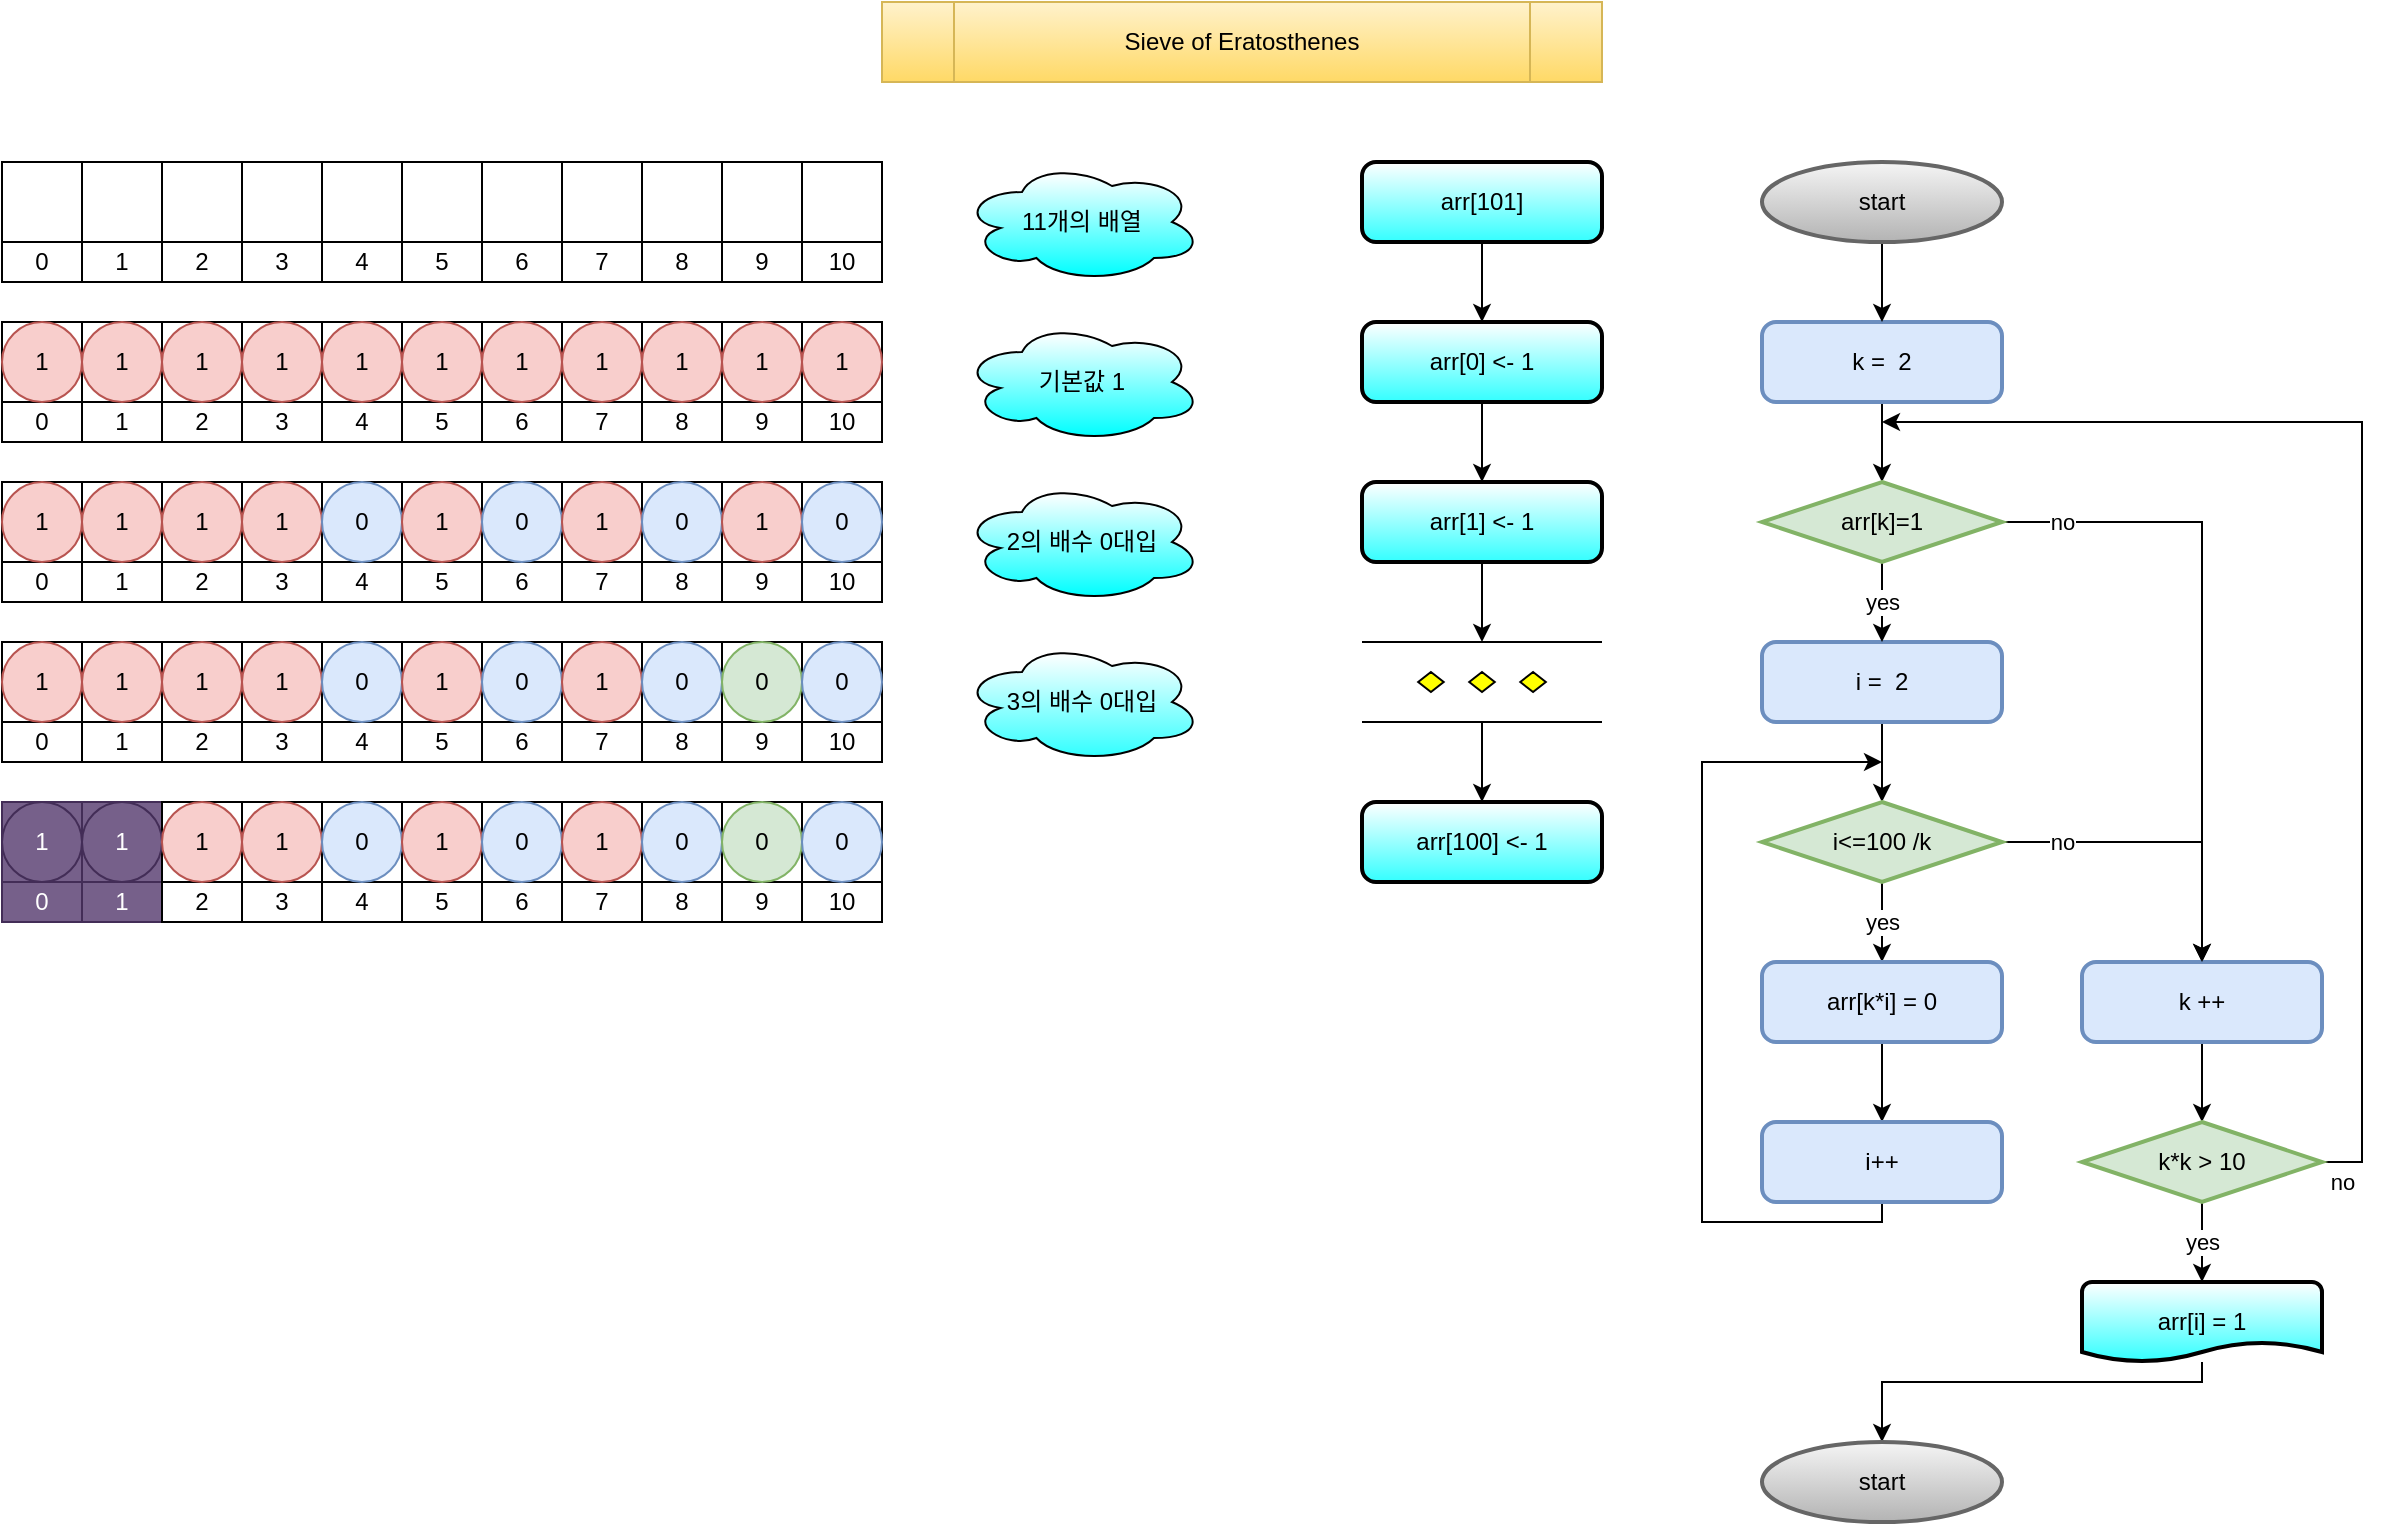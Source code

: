 <mxfile version="19.0.3" type="device"><diagram id="0vDme1-UQ3tUBtg4YNx9" name="Page-1"><mxGraphModel dx="1422" dy="857" grid="1" gridSize="10" guides="1" tooltips="1" connect="1" arrows="1" fold="1" page="1" pageScale="1" pageWidth="850" pageHeight="1100" math="0" shadow="0"><root><mxCell id="0"/><mxCell id="1" parent="0"/><mxCell id="r5uZusGSAlTbJNb6aIBq-6" value="" style="whiteSpace=wrap;html=1;aspect=fixed;" vertex="1" parent="1"><mxGeometry x="120" y="200" width="40" height="40" as="geometry"/></mxCell><mxCell id="r5uZusGSAlTbJNb6aIBq-8" value="" style="whiteSpace=wrap;html=1;aspect=fixed;" vertex="1" parent="1"><mxGeometry x="160" y="200" width="40" height="40" as="geometry"/></mxCell><mxCell id="r5uZusGSAlTbJNb6aIBq-9" value="" style="whiteSpace=wrap;html=1;aspect=fixed;" vertex="1" parent="1"><mxGeometry x="200" y="200" width="40" height="40" as="geometry"/></mxCell><mxCell id="r5uZusGSAlTbJNb6aIBq-10" value="" style="whiteSpace=wrap;html=1;aspect=fixed;" vertex="1" parent="1"><mxGeometry x="240" y="200" width="40" height="40" as="geometry"/></mxCell><mxCell id="r5uZusGSAlTbJNb6aIBq-11" value="" style="whiteSpace=wrap;html=1;aspect=fixed;" vertex="1" parent="1"><mxGeometry x="280" y="200" width="40" height="40" as="geometry"/></mxCell><mxCell id="r5uZusGSAlTbJNb6aIBq-12" value="" style="whiteSpace=wrap;html=1;aspect=fixed;" vertex="1" parent="1"><mxGeometry x="320" y="200" width="40" height="40" as="geometry"/></mxCell><mxCell id="r5uZusGSAlTbJNb6aIBq-13" value="" style="whiteSpace=wrap;html=1;aspect=fixed;" vertex="1" parent="1"><mxGeometry x="360" y="200" width="40" height="40" as="geometry"/></mxCell><mxCell id="r5uZusGSAlTbJNb6aIBq-14" value="" style="whiteSpace=wrap;html=1;aspect=fixed;" vertex="1" parent="1"><mxGeometry x="400" y="200" width="40" height="40" as="geometry"/></mxCell><mxCell id="r5uZusGSAlTbJNb6aIBq-15" value="" style="whiteSpace=wrap;html=1;aspect=fixed;" vertex="1" parent="1"><mxGeometry x="440" y="200" width="40" height="40" as="geometry"/></mxCell><mxCell id="r5uZusGSAlTbJNb6aIBq-16" value="" style="whiteSpace=wrap;html=1;aspect=fixed;" vertex="1" parent="1"><mxGeometry x="480" y="200" width="40" height="40" as="geometry"/></mxCell><mxCell id="r5uZusGSAlTbJNb6aIBq-17" value="" style="whiteSpace=wrap;html=1;aspect=fixed;" vertex="1" parent="1"><mxGeometry x="520" y="200" width="40" height="40" as="geometry"/></mxCell><mxCell id="r5uZusGSAlTbJNb6aIBq-29" value="0" style="rounded=0;whiteSpace=wrap;html=1;" vertex="1" parent="1"><mxGeometry x="120" y="240" width="40" height="20" as="geometry"/></mxCell><mxCell id="r5uZusGSAlTbJNb6aIBq-30" value="1" style="rounded=0;whiteSpace=wrap;html=1;" vertex="1" parent="1"><mxGeometry x="160" y="240" width="40" height="20" as="geometry"/></mxCell><mxCell id="r5uZusGSAlTbJNb6aIBq-31" value="2" style="rounded=0;whiteSpace=wrap;html=1;" vertex="1" parent="1"><mxGeometry x="200" y="240" width="40" height="20" as="geometry"/></mxCell><mxCell id="r5uZusGSAlTbJNb6aIBq-32" value="3" style="rounded=0;whiteSpace=wrap;html=1;" vertex="1" parent="1"><mxGeometry x="240" y="240" width="40" height="20" as="geometry"/></mxCell><mxCell id="r5uZusGSAlTbJNb6aIBq-33" value="4" style="rounded=0;whiteSpace=wrap;html=1;" vertex="1" parent="1"><mxGeometry x="280" y="240" width="40" height="20" as="geometry"/></mxCell><mxCell id="r5uZusGSAlTbJNb6aIBq-34" value="5" style="rounded=0;whiteSpace=wrap;html=1;" vertex="1" parent="1"><mxGeometry x="320" y="240" width="40" height="20" as="geometry"/></mxCell><mxCell id="r5uZusGSAlTbJNb6aIBq-35" value="6" style="rounded=0;whiteSpace=wrap;html=1;" vertex="1" parent="1"><mxGeometry x="360" y="240" width="40" height="20" as="geometry"/></mxCell><mxCell id="r5uZusGSAlTbJNb6aIBq-36" value="7" style="rounded=0;whiteSpace=wrap;html=1;" vertex="1" parent="1"><mxGeometry x="400" y="240" width="40" height="20" as="geometry"/></mxCell><mxCell id="r5uZusGSAlTbJNb6aIBq-37" value="8" style="rounded=0;whiteSpace=wrap;html=1;" vertex="1" parent="1"><mxGeometry x="440" y="240" width="40" height="20" as="geometry"/></mxCell><mxCell id="r5uZusGSAlTbJNb6aIBq-38" value="9" style="rounded=0;whiteSpace=wrap;html=1;" vertex="1" parent="1"><mxGeometry x="480" y="240" width="40" height="20" as="geometry"/></mxCell><mxCell id="r5uZusGSAlTbJNb6aIBq-39" value="10" style="rounded=0;whiteSpace=wrap;html=1;" vertex="1" parent="1"><mxGeometry x="520" y="240" width="40" height="20" as="geometry"/></mxCell><mxCell id="r5uZusGSAlTbJNb6aIBq-41" value="Sieve of Eratosthenes" style="shape=process;whiteSpace=wrap;html=1;backgroundOutline=1;fillColor=#fff2cc;gradientColor=#ffd966;strokeColor=#d6b656;" vertex="1" parent="1"><mxGeometry x="560" y="40" width="360" height="40" as="geometry"/></mxCell><mxCell id="r5uZusGSAlTbJNb6aIBq-42" value="1" style="ellipse;whiteSpace=wrap;html=1;aspect=fixed;fillColor=#f8cecc;strokeColor=#b85450;" vertex="1" parent="1"><mxGeometry x="120" y="200" width="40" height="40" as="geometry"/></mxCell><mxCell id="r5uZusGSAlTbJNb6aIBq-43" value="1" style="ellipse;whiteSpace=wrap;html=1;aspect=fixed;fillColor=#f8cecc;strokeColor=#b85450;" vertex="1" parent="1"><mxGeometry x="160" y="200" width="40" height="40" as="geometry"/></mxCell><mxCell id="r5uZusGSAlTbJNb6aIBq-44" value="1" style="ellipse;whiteSpace=wrap;html=1;aspect=fixed;fillColor=#f8cecc;strokeColor=#b85450;" vertex="1" parent="1"><mxGeometry x="200" y="200" width="40" height="40" as="geometry"/></mxCell><mxCell id="r5uZusGSAlTbJNb6aIBq-45" value="1" style="ellipse;whiteSpace=wrap;html=1;aspect=fixed;fillColor=#f8cecc;strokeColor=#b85450;" vertex="1" parent="1"><mxGeometry x="240" y="200" width="40" height="40" as="geometry"/></mxCell><mxCell id="r5uZusGSAlTbJNb6aIBq-46" value="1" style="ellipse;whiteSpace=wrap;html=1;aspect=fixed;fillColor=#f8cecc;strokeColor=#b85450;" vertex="1" parent="1"><mxGeometry x="280" y="200" width="40" height="40" as="geometry"/></mxCell><mxCell id="r5uZusGSAlTbJNb6aIBq-47" value="1" style="ellipse;whiteSpace=wrap;html=1;aspect=fixed;fillColor=#f8cecc;strokeColor=#b85450;" vertex="1" parent="1"><mxGeometry x="320" y="200" width="40" height="40" as="geometry"/></mxCell><mxCell id="r5uZusGSAlTbJNb6aIBq-48" value="1" style="ellipse;whiteSpace=wrap;html=1;aspect=fixed;fillColor=#f8cecc;strokeColor=#b85450;" vertex="1" parent="1"><mxGeometry x="360" y="200" width="40" height="40" as="geometry"/></mxCell><mxCell id="r5uZusGSAlTbJNb6aIBq-49" value="1" style="ellipse;whiteSpace=wrap;html=1;aspect=fixed;fillColor=#f8cecc;strokeColor=#b85450;" vertex="1" parent="1"><mxGeometry x="400" y="200" width="40" height="40" as="geometry"/></mxCell><mxCell id="r5uZusGSAlTbJNb6aIBq-50" value="1" style="ellipse;whiteSpace=wrap;html=1;aspect=fixed;fillColor=#f8cecc;strokeColor=#b85450;" vertex="1" parent="1"><mxGeometry x="440" y="200" width="40" height="40" as="geometry"/></mxCell><mxCell id="r5uZusGSAlTbJNb6aIBq-51" value="1" style="ellipse;whiteSpace=wrap;html=1;aspect=fixed;fillColor=#f8cecc;strokeColor=#b85450;" vertex="1" parent="1"><mxGeometry x="480" y="200" width="40" height="40" as="geometry"/></mxCell><mxCell id="r5uZusGSAlTbJNb6aIBq-52" value="1" style="ellipse;whiteSpace=wrap;html=1;aspect=fixed;fillColor=#f8cecc;strokeColor=#b85450;" vertex="1" parent="1"><mxGeometry x="520" y="200" width="40" height="40" as="geometry"/></mxCell><mxCell id="r5uZusGSAlTbJNb6aIBq-65" value="" style="whiteSpace=wrap;html=1;aspect=fixed;" vertex="1" parent="1"><mxGeometry x="120" y="120" width="40" height="40" as="geometry"/></mxCell><mxCell id="r5uZusGSAlTbJNb6aIBq-66" value="" style="whiteSpace=wrap;html=1;aspect=fixed;" vertex="1" parent="1"><mxGeometry x="160" y="120" width="40" height="40" as="geometry"/></mxCell><mxCell id="r5uZusGSAlTbJNb6aIBq-67" value="" style="whiteSpace=wrap;html=1;aspect=fixed;" vertex="1" parent="1"><mxGeometry x="200" y="120" width="40" height="40" as="geometry"/></mxCell><mxCell id="r5uZusGSAlTbJNb6aIBq-68" value="" style="whiteSpace=wrap;html=1;aspect=fixed;" vertex="1" parent="1"><mxGeometry x="240" y="120" width="40" height="40" as="geometry"/></mxCell><mxCell id="r5uZusGSAlTbJNb6aIBq-69" value="" style="whiteSpace=wrap;html=1;aspect=fixed;" vertex="1" parent="1"><mxGeometry x="280" y="120" width="40" height="40" as="geometry"/></mxCell><mxCell id="r5uZusGSAlTbJNb6aIBq-70" value="" style="whiteSpace=wrap;html=1;aspect=fixed;" vertex="1" parent="1"><mxGeometry x="320" y="120" width="40" height="40" as="geometry"/></mxCell><mxCell id="r5uZusGSAlTbJNb6aIBq-71" value="" style="whiteSpace=wrap;html=1;aspect=fixed;" vertex="1" parent="1"><mxGeometry x="360" y="120" width="40" height="40" as="geometry"/></mxCell><mxCell id="r5uZusGSAlTbJNb6aIBq-72" value="" style="whiteSpace=wrap;html=1;aspect=fixed;" vertex="1" parent="1"><mxGeometry x="400" y="120" width="40" height="40" as="geometry"/></mxCell><mxCell id="r5uZusGSAlTbJNb6aIBq-73" value="" style="whiteSpace=wrap;html=1;aspect=fixed;" vertex="1" parent="1"><mxGeometry x="440" y="120" width="40" height="40" as="geometry"/></mxCell><mxCell id="r5uZusGSAlTbJNb6aIBq-74" value="" style="whiteSpace=wrap;html=1;aspect=fixed;" vertex="1" parent="1"><mxGeometry x="480" y="120" width="40" height="40" as="geometry"/></mxCell><mxCell id="r5uZusGSAlTbJNb6aIBq-75" value="" style="whiteSpace=wrap;html=1;aspect=fixed;" vertex="1" parent="1"><mxGeometry x="520" y="120" width="40" height="40" as="geometry"/></mxCell><mxCell id="r5uZusGSAlTbJNb6aIBq-76" value="0" style="rounded=0;whiteSpace=wrap;html=1;" vertex="1" parent="1"><mxGeometry x="120" y="160" width="40" height="20" as="geometry"/></mxCell><mxCell id="r5uZusGSAlTbJNb6aIBq-77" value="1" style="rounded=0;whiteSpace=wrap;html=1;" vertex="1" parent="1"><mxGeometry x="160" y="160" width="40" height="20" as="geometry"/></mxCell><mxCell id="r5uZusGSAlTbJNb6aIBq-78" value="2" style="rounded=0;whiteSpace=wrap;html=1;" vertex="1" parent="1"><mxGeometry x="200" y="160" width="40" height="20" as="geometry"/></mxCell><mxCell id="r5uZusGSAlTbJNb6aIBq-79" value="3" style="rounded=0;whiteSpace=wrap;html=1;" vertex="1" parent="1"><mxGeometry x="240" y="160" width="40" height="20" as="geometry"/></mxCell><mxCell id="r5uZusGSAlTbJNb6aIBq-80" value="4" style="rounded=0;whiteSpace=wrap;html=1;" vertex="1" parent="1"><mxGeometry x="280" y="160" width="40" height="20" as="geometry"/></mxCell><mxCell id="r5uZusGSAlTbJNb6aIBq-81" value="5" style="rounded=0;whiteSpace=wrap;html=1;" vertex="1" parent="1"><mxGeometry x="320" y="160" width="40" height="20" as="geometry"/></mxCell><mxCell id="r5uZusGSAlTbJNb6aIBq-82" value="6" style="rounded=0;whiteSpace=wrap;html=1;" vertex="1" parent="1"><mxGeometry x="360" y="160" width="40" height="20" as="geometry"/></mxCell><mxCell id="r5uZusGSAlTbJNb6aIBq-83" value="7" style="rounded=0;whiteSpace=wrap;html=1;" vertex="1" parent="1"><mxGeometry x="400" y="160" width="40" height="20" as="geometry"/></mxCell><mxCell id="r5uZusGSAlTbJNb6aIBq-84" value="8" style="rounded=0;whiteSpace=wrap;html=1;" vertex="1" parent="1"><mxGeometry x="440" y="160" width="40" height="20" as="geometry"/></mxCell><mxCell id="r5uZusGSAlTbJNb6aIBq-85" value="9" style="rounded=0;whiteSpace=wrap;html=1;" vertex="1" parent="1"><mxGeometry x="480" y="160" width="40" height="20" as="geometry"/></mxCell><mxCell id="r5uZusGSAlTbJNb6aIBq-86" value="10" style="rounded=0;whiteSpace=wrap;html=1;" vertex="1" parent="1"><mxGeometry x="520" y="160" width="40" height="20" as="geometry"/></mxCell><mxCell id="r5uZusGSAlTbJNb6aIBq-87" value="" style="whiteSpace=wrap;html=1;aspect=fixed;" vertex="1" parent="1"><mxGeometry x="120" y="280" width="40" height="40" as="geometry"/></mxCell><mxCell id="r5uZusGSAlTbJNb6aIBq-88" value="" style="whiteSpace=wrap;html=1;aspect=fixed;" vertex="1" parent="1"><mxGeometry x="160" y="280" width="40" height="40" as="geometry"/></mxCell><mxCell id="r5uZusGSAlTbJNb6aIBq-89" value="" style="whiteSpace=wrap;html=1;aspect=fixed;" vertex="1" parent="1"><mxGeometry x="200" y="280" width="40" height="40" as="geometry"/></mxCell><mxCell id="r5uZusGSAlTbJNb6aIBq-90" value="" style="whiteSpace=wrap;html=1;aspect=fixed;" vertex="1" parent="1"><mxGeometry x="240" y="280" width="40" height="40" as="geometry"/></mxCell><mxCell id="r5uZusGSAlTbJNb6aIBq-91" value="" style="whiteSpace=wrap;html=1;aspect=fixed;" vertex="1" parent="1"><mxGeometry x="280" y="280" width="40" height="40" as="geometry"/></mxCell><mxCell id="r5uZusGSAlTbJNb6aIBq-92" value="" style="whiteSpace=wrap;html=1;aspect=fixed;" vertex="1" parent="1"><mxGeometry x="320" y="280" width="40" height="40" as="geometry"/></mxCell><mxCell id="r5uZusGSAlTbJNb6aIBq-93" value="" style="whiteSpace=wrap;html=1;aspect=fixed;" vertex="1" parent="1"><mxGeometry x="360" y="280" width="40" height="40" as="geometry"/></mxCell><mxCell id="r5uZusGSAlTbJNb6aIBq-94" value="" style="whiteSpace=wrap;html=1;aspect=fixed;" vertex="1" parent="1"><mxGeometry x="400" y="280" width="40" height="40" as="geometry"/></mxCell><mxCell id="r5uZusGSAlTbJNb6aIBq-95" value="" style="whiteSpace=wrap;html=1;aspect=fixed;" vertex="1" parent="1"><mxGeometry x="440" y="280" width="40" height="40" as="geometry"/></mxCell><mxCell id="r5uZusGSAlTbJNb6aIBq-96" value="" style="whiteSpace=wrap;html=1;aspect=fixed;" vertex="1" parent="1"><mxGeometry x="480" y="280" width="40" height="40" as="geometry"/></mxCell><mxCell id="r5uZusGSAlTbJNb6aIBq-97" value="" style="whiteSpace=wrap;html=1;aspect=fixed;" vertex="1" parent="1"><mxGeometry x="520" y="280" width="40" height="40" as="geometry"/></mxCell><mxCell id="r5uZusGSAlTbJNb6aIBq-98" value="0" style="rounded=0;whiteSpace=wrap;html=1;" vertex="1" parent="1"><mxGeometry x="120" y="320" width="40" height="20" as="geometry"/></mxCell><mxCell id="r5uZusGSAlTbJNb6aIBq-99" value="1" style="rounded=0;whiteSpace=wrap;html=1;" vertex="1" parent="1"><mxGeometry x="160" y="320" width="40" height="20" as="geometry"/></mxCell><mxCell id="r5uZusGSAlTbJNb6aIBq-100" value="2" style="rounded=0;whiteSpace=wrap;html=1;" vertex="1" parent="1"><mxGeometry x="200" y="320" width="40" height="20" as="geometry"/></mxCell><mxCell id="r5uZusGSAlTbJNb6aIBq-101" value="3" style="rounded=0;whiteSpace=wrap;html=1;" vertex="1" parent="1"><mxGeometry x="240" y="320" width="40" height="20" as="geometry"/></mxCell><mxCell id="r5uZusGSAlTbJNb6aIBq-102" value="4" style="rounded=0;whiteSpace=wrap;html=1;" vertex="1" parent="1"><mxGeometry x="280" y="320" width="40" height="20" as="geometry"/></mxCell><mxCell id="r5uZusGSAlTbJNb6aIBq-103" value="5" style="rounded=0;whiteSpace=wrap;html=1;" vertex="1" parent="1"><mxGeometry x="320" y="320" width="40" height="20" as="geometry"/></mxCell><mxCell id="r5uZusGSAlTbJNb6aIBq-104" value="6" style="rounded=0;whiteSpace=wrap;html=1;" vertex="1" parent="1"><mxGeometry x="360" y="320" width="40" height="20" as="geometry"/></mxCell><mxCell id="r5uZusGSAlTbJNb6aIBq-105" value="7" style="rounded=0;whiteSpace=wrap;html=1;" vertex="1" parent="1"><mxGeometry x="400" y="320" width="40" height="20" as="geometry"/></mxCell><mxCell id="r5uZusGSAlTbJNb6aIBq-106" value="8" style="rounded=0;whiteSpace=wrap;html=1;" vertex="1" parent="1"><mxGeometry x="440" y="320" width="40" height="20" as="geometry"/></mxCell><mxCell id="r5uZusGSAlTbJNb6aIBq-107" value="9" style="rounded=0;whiteSpace=wrap;html=1;" vertex="1" parent="1"><mxGeometry x="480" y="320" width="40" height="20" as="geometry"/></mxCell><mxCell id="r5uZusGSAlTbJNb6aIBq-108" value="10" style="rounded=0;whiteSpace=wrap;html=1;" vertex="1" parent="1"><mxGeometry x="520" y="320" width="40" height="20" as="geometry"/></mxCell><mxCell id="r5uZusGSAlTbJNb6aIBq-109" value="1" style="ellipse;whiteSpace=wrap;html=1;aspect=fixed;fillColor=#f8cecc;strokeColor=#b85450;" vertex="1" parent="1"><mxGeometry x="120" y="280" width="40" height="40" as="geometry"/></mxCell><mxCell id="r5uZusGSAlTbJNb6aIBq-110" value="1" style="ellipse;whiteSpace=wrap;html=1;aspect=fixed;fillColor=#f8cecc;strokeColor=#b85450;" vertex="1" parent="1"><mxGeometry x="160" y="280" width="40" height="40" as="geometry"/></mxCell><mxCell id="r5uZusGSAlTbJNb6aIBq-111" value="1" style="ellipse;whiteSpace=wrap;html=1;aspect=fixed;fillColor=#f8cecc;strokeColor=#b85450;" vertex="1" parent="1"><mxGeometry x="200" y="280" width="40" height="40" as="geometry"/></mxCell><mxCell id="r5uZusGSAlTbJNb6aIBq-112" value="1" style="ellipse;whiteSpace=wrap;html=1;aspect=fixed;fillColor=#f8cecc;strokeColor=#b85450;" vertex="1" parent="1"><mxGeometry x="240" y="280" width="40" height="40" as="geometry"/></mxCell><mxCell id="r5uZusGSAlTbJNb6aIBq-113" value="0" style="ellipse;whiteSpace=wrap;html=1;aspect=fixed;fillColor=#dae8fc;strokeColor=#6c8ebf;" vertex="1" parent="1"><mxGeometry x="280" y="280" width="40" height="40" as="geometry"/></mxCell><mxCell id="r5uZusGSAlTbJNb6aIBq-114" value="1" style="ellipse;whiteSpace=wrap;html=1;aspect=fixed;fillColor=#f8cecc;strokeColor=#b85450;" vertex="1" parent="1"><mxGeometry x="320" y="280" width="40" height="40" as="geometry"/></mxCell><mxCell id="r5uZusGSAlTbJNb6aIBq-115" value="0" style="ellipse;whiteSpace=wrap;html=1;aspect=fixed;fillColor=#dae8fc;strokeColor=#6c8ebf;" vertex="1" parent="1"><mxGeometry x="360" y="280" width="40" height="40" as="geometry"/></mxCell><mxCell id="r5uZusGSAlTbJNb6aIBq-116" value="1" style="ellipse;whiteSpace=wrap;html=1;aspect=fixed;fillColor=#f8cecc;strokeColor=#b85450;" vertex="1" parent="1"><mxGeometry x="400" y="280" width="40" height="40" as="geometry"/></mxCell><mxCell id="r5uZusGSAlTbJNb6aIBq-117" value="0" style="ellipse;whiteSpace=wrap;html=1;aspect=fixed;fillColor=#dae8fc;strokeColor=#6c8ebf;" vertex="1" parent="1"><mxGeometry x="440" y="280" width="40" height="40" as="geometry"/></mxCell><mxCell id="r5uZusGSAlTbJNb6aIBq-118" value="1" style="ellipse;whiteSpace=wrap;html=1;aspect=fixed;fillColor=#f8cecc;strokeColor=#b85450;" vertex="1" parent="1"><mxGeometry x="480" y="280" width="40" height="40" as="geometry"/></mxCell><mxCell id="r5uZusGSAlTbJNb6aIBq-119" value="0" style="ellipse;whiteSpace=wrap;html=1;aspect=fixed;fillColor=#dae8fc;strokeColor=#6c8ebf;" vertex="1" parent="1"><mxGeometry x="520" y="280" width="40" height="40" as="geometry"/></mxCell><mxCell id="r5uZusGSAlTbJNb6aIBq-120" value="" style="whiteSpace=wrap;html=1;aspect=fixed;" vertex="1" parent="1"><mxGeometry x="120" y="360" width="40" height="40" as="geometry"/></mxCell><mxCell id="r5uZusGSAlTbJNb6aIBq-121" value="" style="whiteSpace=wrap;html=1;aspect=fixed;" vertex="1" parent="1"><mxGeometry x="160" y="360" width="40" height="40" as="geometry"/></mxCell><mxCell id="r5uZusGSAlTbJNb6aIBq-122" value="" style="whiteSpace=wrap;html=1;aspect=fixed;" vertex="1" parent="1"><mxGeometry x="200" y="360" width="40" height="40" as="geometry"/></mxCell><mxCell id="r5uZusGSAlTbJNb6aIBq-123" value="" style="whiteSpace=wrap;html=1;aspect=fixed;" vertex="1" parent="1"><mxGeometry x="240" y="360" width="40" height="40" as="geometry"/></mxCell><mxCell id="r5uZusGSAlTbJNb6aIBq-124" value="" style="whiteSpace=wrap;html=1;aspect=fixed;" vertex="1" parent="1"><mxGeometry x="280" y="360" width="40" height="40" as="geometry"/></mxCell><mxCell id="r5uZusGSAlTbJNb6aIBq-125" value="" style="whiteSpace=wrap;html=1;aspect=fixed;" vertex="1" parent="1"><mxGeometry x="320" y="360" width="40" height="40" as="geometry"/></mxCell><mxCell id="r5uZusGSAlTbJNb6aIBq-126" value="" style="whiteSpace=wrap;html=1;aspect=fixed;" vertex="1" parent="1"><mxGeometry x="360" y="360" width="40" height="40" as="geometry"/></mxCell><mxCell id="r5uZusGSAlTbJNb6aIBq-127" value="" style="whiteSpace=wrap;html=1;aspect=fixed;" vertex="1" parent="1"><mxGeometry x="400" y="360" width="40" height="40" as="geometry"/></mxCell><mxCell id="r5uZusGSAlTbJNb6aIBq-128" value="" style="whiteSpace=wrap;html=1;aspect=fixed;" vertex="1" parent="1"><mxGeometry x="440" y="360" width="40" height="40" as="geometry"/></mxCell><mxCell id="r5uZusGSAlTbJNb6aIBq-129" value="" style="whiteSpace=wrap;html=1;aspect=fixed;" vertex="1" parent="1"><mxGeometry x="480" y="360" width="40" height="40" as="geometry"/></mxCell><mxCell id="r5uZusGSAlTbJNb6aIBq-130" value="" style="whiteSpace=wrap;html=1;aspect=fixed;" vertex="1" parent="1"><mxGeometry x="520" y="360" width="40" height="40" as="geometry"/></mxCell><mxCell id="r5uZusGSAlTbJNb6aIBq-131" value="0" style="rounded=0;whiteSpace=wrap;html=1;" vertex="1" parent="1"><mxGeometry x="120" y="400" width="40" height="20" as="geometry"/></mxCell><mxCell id="r5uZusGSAlTbJNb6aIBq-132" value="1" style="rounded=0;whiteSpace=wrap;html=1;" vertex="1" parent="1"><mxGeometry x="160" y="400" width="40" height="20" as="geometry"/></mxCell><mxCell id="r5uZusGSAlTbJNb6aIBq-133" value="2" style="rounded=0;whiteSpace=wrap;html=1;" vertex="1" parent="1"><mxGeometry x="200" y="400" width="40" height="20" as="geometry"/></mxCell><mxCell id="r5uZusGSAlTbJNb6aIBq-134" value="3" style="rounded=0;whiteSpace=wrap;html=1;" vertex="1" parent="1"><mxGeometry x="240" y="400" width="40" height="20" as="geometry"/></mxCell><mxCell id="r5uZusGSAlTbJNb6aIBq-135" value="4" style="rounded=0;whiteSpace=wrap;html=1;" vertex="1" parent="1"><mxGeometry x="280" y="400" width="40" height="20" as="geometry"/></mxCell><mxCell id="r5uZusGSAlTbJNb6aIBq-136" value="5" style="rounded=0;whiteSpace=wrap;html=1;" vertex="1" parent="1"><mxGeometry x="320" y="400" width="40" height="20" as="geometry"/></mxCell><mxCell id="r5uZusGSAlTbJNb6aIBq-137" value="6" style="rounded=0;whiteSpace=wrap;html=1;" vertex="1" parent="1"><mxGeometry x="360" y="400" width="40" height="20" as="geometry"/></mxCell><mxCell id="r5uZusGSAlTbJNb6aIBq-138" value="7" style="rounded=0;whiteSpace=wrap;html=1;" vertex="1" parent="1"><mxGeometry x="400" y="400" width="40" height="20" as="geometry"/></mxCell><mxCell id="r5uZusGSAlTbJNb6aIBq-139" value="8" style="rounded=0;whiteSpace=wrap;html=1;" vertex="1" parent="1"><mxGeometry x="440" y="400" width="40" height="20" as="geometry"/></mxCell><mxCell id="r5uZusGSAlTbJNb6aIBq-140" value="9" style="rounded=0;whiteSpace=wrap;html=1;" vertex="1" parent="1"><mxGeometry x="480" y="400" width="40" height="20" as="geometry"/></mxCell><mxCell id="r5uZusGSAlTbJNb6aIBq-141" value="10" style="rounded=0;whiteSpace=wrap;html=1;" vertex="1" parent="1"><mxGeometry x="520" y="400" width="40" height="20" as="geometry"/></mxCell><mxCell id="r5uZusGSAlTbJNb6aIBq-142" value="1" style="ellipse;whiteSpace=wrap;html=1;aspect=fixed;fillColor=#f8cecc;strokeColor=#b85450;" vertex="1" parent="1"><mxGeometry x="120" y="360" width="40" height="40" as="geometry"/></mxCell><mxCell id="r5uZusGSAlTbJNb6aIBq-143" value="1" style="ellipse;whiteSpace=wrap;html=1;aspect=fixed;fillColor=#f8cecc;strokeColor=#b85450;" vertex="1" parent="1"><mxGeometry x="160" y="360" width="40" height="40" as="geometry"/></mxCell><mxCell id="r5uZusGSAlTbJNb6aIBq-144" value="1" style="ellipse;whiteSpace=wrap;html=1;aspect=fixed;fillColor=#f8cecc;strokeColor=#b85450;" vertex="1" parent="1"><mxGeometry x="200" y="360" width="40" height="40" as="geometry"/></mxCell><mxCell id="r5uZusGSAlTbJNb6aIBq-145" value="1" style="ellipse;whiteSpace=wrap;html=1;aspect=fixed;fillColor=#f8cecc;strokeColor=#b85450;" vertex="1" parent="1"><mxGeometry x="240" y="360" width="40" height="40" as="geometry"/></mxCell><mxCell id="r5uZusGSAlTbJNb6aIBq-146" value="0" style="ellipse;whiteSpace=wrap;html=1;aspect=fixed;fillColor=#dae8fc;strokeColor=#6c8ebf;" vertex="1" parent="1"><mxGeometry x="280" y="360" width="40" height="40" as="geometry"/></mxCell><mxCell id="r5uZusGSAlTbJNb6aIBq-147" value="1" style="ellipse;whiteSpace=wrap;html=1;aspect=fixed;fillColor=#f8cecc;strokeColor=#b85450;" vertex="1" parent="1"><mxGeometry x="320" y="360" width="40" height="40" as="geometry"/></mxCell><mxCell id="r5uZusGSAlTbJNb6aIBq-148" value="0" style="ellipse;whiteSpace=wrap;html=1;aspect=fixed;fillColor=#dae8fc;strokeColor=#6c8ebf;" vertex="1" parent="1"><mxGeometry x="360" y="360" width="40" height="40" as="geometry"/></mxCell><mxCell id="r5uZusGSAlTbJNb6aIBq-149" value="1" style="ellipse;whiteSpace=wrap;html=1;aspect=fixed;fillColor=#f8cecc;strokeColor=#b85450;" vertex="1" parent="1"><mxGeometry x="400" y="360" width="40" height="40" as="geometry"/></mxCell><mxCell id="r5uZusGSAlTbJNb6aIBq-150" value="0" style="ellipse;whiteSpace=wrap;html=1;aspect=fixed;fillColor=#dae8fc;strokeColor=#6c8ebf;" vertex="1" parent="1"><mxGeometry x="440" y="360" width="40" height="40" as="geometry"/></mxCell><mxCell id="r5uZusGSAlTbJNb6aIBq-151" value="0" style="ellipse;whiteSpace=wrap;html=1;aspect=fixed;fillColor=#d5e8d4;strokeColor=#82b366;" vertex="1" parent="1"><mxGeometry x="480" y="360" width="40" height="40" as="geometry"/></mxCell><mxCell id="r5uZusGSAlTbJNb6aIBq-152" value="0" style="ellipse;whiteSpace=wrap;html=1;aspect=fixed;fillColor=#dae8fc;strokeColor=#6c8ebf;" vertex="1" parent="1"><mxGeometry x="520" y="360" width="40" height="40" as="geometry"/></mxCell><mxCell id="r5uZusGSAlTbJNb6aIBq-153" value="3의 배수 0대입" style="ellipse;shape=cloud;whiteSpace=wrap;html=1;gradientColor=#33FFFF;" vertex="1" parent="1"><mxGeometry x="600" y="360" width="120" height="60" as="geometry"/></mxCell><mxCell id="r5uZusGSAlTbJNb6aIBq-154" value="2의 배수 0대입" style="ellipse;shape=cloud;whiteSpace=wrap;html=1;gradientColor=#00FFFF;" vertex="1" parent="1"><mxGeometry x="600" y="280" width="120" height="60" as="geometry"/></mxCell><mxCell id="r5uZusGSAlTbJNb6aIBq-155" value="기본값 1" style="ellipse;shape=cloud;whiteSpace=wrap;html=1;gradientColor=#00FFFF;" vertex="1" parent="1"><mxGeometry x="600" y="200" width="120" height="60" as="geometry"/></mxCell><mxCell id="r5uZusGSAlTbJNb6aIBq-156" value="11개의 배열" style="ellipse;shape=cloud;whiteSpace=wrap;html=1;gradientColor=#00FFFF;" vertex="1" parent="1"><mxGeometry x="600" y="120" width="120" height="60" as="geometry"/></mxCell><mxCell id="r5uZusGSAlTbJNb6aIBq-157" value="" style="whiteSpace=wrap;html=1;aspect=fixed;fillColor=#76608a;fontColor=#ffffff;strokeColor=#432D57;" vertex="1" parent="1"><mxGeometry x="120" y="440" width="40" height="40" as="geometry"/></mxCell><mxCell id="r5uZusGSAlTbJNb6aIBq-158" value="" style="whiteSpace=wrap;html=1;aspect=fixed;fillColor=#76608a;fontColor=#ffffff;strokeColor=#432D57;" vertex="1" parent="1"><mxGeometry x="160" y="440" width="40" height="40" as="geometry"/></mxCell><mxCell id="r5uZusGSAlTbJNb6aIBq-159" value="" style="whiteSpace=wrap;html=1;aspect=fixed;" vertex="1" parent="1"><mxGeometry x="200" y="440" width="40" height="40" as="geometry"/></mxCell><mxCell id="r5uZusGSAlTbJNb6aIBq-160" value="" style="whiteSpace=wrap;html=1;aspect=fixed;" vertex="1" parent="1"><mxGeometry x="240" y="440" width="40" height="40" as="geometry"/></mxCell><mxCell id="r5uZusGSAlTbJNb6aIBq-161" value="" style="whiteSpace=wrap;html=1;aspect=fixed;" vertex="1" parent="1"><mxGeometry x="280" y="440" width="40" height="40" as="geometry"/></mxCell><mxCell id="r5uZusGSAlTbJNb6aIBq-162" value="" style="whiteSpace=wrap;html=1;aspect=fixed;" vertex="1" parent="1"><mxGeometry x="320" y="440" width="40" height="40" as="geometry"/></mxCell><mxCell id="r5uZusGSAlTbJNb6aIBq-163" value="" style="whiteSpace=wrap;html=1;aspect=fixed;" vertex="1" parent="1"><mxGeometry x="360" y="440" width="40" height="40" as="geometry"/></mxCell><mxCell id="r5uZusGSAlTbJNb6aIBq-164" value="" style="whiteSpace=wrap;html=1;aspect=fixed;" vertex="1" parent="1"><mxGeometry x="400" y="440" width="40" height="40" as="geometry"/></mxCell><mxCell id="r5uZusGSAlTbJNb6aIBq-165" value="" style="whiteSpace=wrap;html=1;aspect=fixed;" vertex="1" parent="1"><mxGeometry x="440" y="440" width="40" height="40" as="geometry"/></mxCell><mxCell id="r5uZusGSAlTbJNb6aIBq-166" value="" style="whiteSpace=wrap;html=1;aspect=fixed;" vertex="1" parent="1"><mxGeometry x="480" y="440" width="40" height="40" as="geometry"/></mxCell><mxCell id="r5uZusGSAlTbJNb6aIBq-167" value="" style="whiteSpace=wrap;html=1;aspect=fixed;" vertex="1" parent="1"><mxGeometry x="520" y="440" width="40" height="40" as="geometry"/></mxCell><mxCell id="r5uZusGSAlTbJNb6aIBq-168" value="0" style="rounded=0;whiteSpace=wrap;html=1;fillColor=#76608a;fontColor=#ffffff;strokeColor=#432D57;" vertex="1" parent="1"><mxGeometry x="120" y="480" width="40" height="20" as="geometry"/></mxCell><mxCell id="r5uZusGSAlTbJNb6aIBq-169" value="1" style="rounded=0;whiteSpace=wrap;html=1;fillColor=#76608a;fontColor=#ffffff;strokeColor=#432D57;" vertex="1" parent="1"><mxGeometry x="160" y="480" width="40" height="20" as="geometry"/></mxCell><mxCell id="r5uZusGSAlTbJNb6aIBq-170" value="2" style="rounded=0;whiteSpace=wrap;html=1;" vertex="1" parent="1"><mxGeometry x="200" y="480" width="40" height="20" as="geometry"/></mxCell><mxCell id="r5uZusGSAlTbJNb6aIBq-171" value="3" style="rounded=0;whiteSpace=wrap;html=1;" vertex="1" parent="1"><mxGeometry x="240" y="480" width="40" height="20" as="geometry"/></mxCell><mxCell id="r5uZusGSAlTbJNb6aIBq-172" value="4" style="rounded=0;whiteSpace=wrap;html=1;" vertex="1" parent="1"><mxGeometry x="280" y="480" width="40" height="20" as="geometry"/></mxCell><mxCell id="r5uZusGSAlTbJNb6aIBq-173" value="5" style="rounded=0;whiteSpace=wrap;html=1;" vertex="1" parent="1"><mxGeometry x="320" y="480" width="40" height="20" as="geometry"/></mxCell><mxCell id="r5uZusGSAlTbJNb6aIBq-174" value="6" style="rounded=0;whiteSpace=wrap;html=1;" vertex="1" parent="1"><mxGeometry x="360" y="480" width="40" height="20" as="geometry"/></mxCell><mxCell id="r5uZusGSAlTbJNb6aIBq-175" value="7" style="rounded=0;whiteSpace=wrap;html=1;" vertex="1" parent="1"><mxGeometry x="400" y="480" width="40" height="20" as="geometry"/></mxCell><mxCell id="r5uZusGSAlTbJNb6aIBq-176" value="8" style="rounded=0;whiteSpace=wrap;html=1;" vertex="1" parent="1"><mxGeometry x="440" y="480" width="40" height="20" as="geometry"/></mxCell><mxCell id="r5uZusGSAlTbJNb6aIBq-177" value="9" style="rounded=0;whiteSpace=wrap;html=1;" vertex="1" parent="1"><mxGeometry x="480" y="480" width="40" height="20" as="geometry"/></mxCell><mxCell id="r5uZusGSAlTbJNb6aIBq-178" value="10" style="rounded=0;whiteSpace=wrap;html=1;" vertex="1" parent="1"><mxGeometry x="520" y="480" width="40" height="20" as="geometry"/></mxCell><mxCell id="r5uZusGSAlTbJNb6aIBq-179" value="1" style="ellipse;whiteSpace=wrap;html=1;aspect=fixed;fillColor=#76608a;strokeColor=#432D57;fontColor=#ffffff;" vertex="1" parent="1"><mxGeometry x="120" y="440" width="40" height="40" as="geometry"/></mxCell><mxCell id="r5uZusGSAlTbJNb6aIBq-180" value="1" style="ellipse;whiteSpace=wrap;html=1;aspect=fixed;fillColor=#76608a;strokeColor=#432D57;fontColor=#ffffff;" vertex="1" parent="1"><mxGeometry x="160" y="440" width="40" height="40" as="geometry"/></mxCell><mxCell id="r5uZusGSAlTbJNb6aIBq-181" value="1" style="ellipse;whiteSpace=wrap;html=1;aspect=fixed;fillColor=#f8cecc;strokeColor=#b85450;" vertex="1" parent="1"><mxGeometry x="200" y="440" width="40" height="40" as="geometry"/></mxCell><mxCell id="r5uZusGSAlTbJNb6aIBq-182" value="1" style="ellipse;whiteSpace=wrap;html=1;aspect=fixed;fillColor=#f8cecc;strokeColor=#b85450;" vertex="1" parent="1"><mxGeometry x="240" y="440" width="40" height="40" as="geometry"/></mxCell><mxCell id="r5uZusGSAlTbJNb6aIBq-183" value="0" style="ellipse;whiteSpace=wrap;html=1;aspect=fixed;fillColor=#dae8fc;strokeColor=#6c8ebf;" vertex="1" parent="1"><mxGeometry x="280" y="440" width="40" height="40" as="geometry"/></mxCell><mxCell id="r5uZusGSAlTbJNb6aIBq-184" value="1" style="ellipse;whiteSpace=wrap;html=1;aspect=fixed;fillColor=#f8cecc;strokeColor=#b85450;" vertex="1" parent="1"><mxGeometry x="320" y="440" width="40" height="40" as="geometry"/></mxCell><mxCell id="r5uZusGSAlTbJNb6aIBq-185" value="0" style="ellipse;whiteSpace=wrap;html=1;aspect=fixed;fillColor=#dae8fc;strokeColor=#6c8ebf;" vertex="1" parent="1"><mxGeometry x="360" y="440" width="40" height="40" as="geometry"/></mxCell><mxCell id="r5uZusGSAlTbJNb6aIBq-186" value="1" style="ellipse;whiteSpace=wrap;html=1;aspect=fixed;fillColor=#f8cecc;strokeColor=#b85450;" vertex="1" parent="1"><mxGeometry x="400" y="440" width="40" height="40" as="geometry"/></mxCell><mxCell id="r5uZusGSAlTbJNb6aIBq-187" value="0" style="ellipse;whiteSpace=wrap;html=1;aspect=fixed;fillColor=#dae8fc;strokeColor=#6c8ebf;" vertex="1" parent="1"><mxGeometry x="440" y="440" width="40" height="40" as="geometry"/></mxCell><mxCell id="r5uZusGSAlTbJNb6aIBq-188" value="0" style="ellipse;whiteSpace=wrap;html=1;aspect=fixed;fillColor=#d5e8d4;strokeColor=#82b366;" vertex="1" parent="1"><mxGeometry x="480" y="440" width="40" height="40" as="geometry"/></mxCell><mxCell id="r5uZusGSAlTbJNb6aIBq-189" value="0" style="ellipse;whiteSpace=wrap;html=1;aspect=fixed;fillColor=#dae8fc;strokeColor=#6c8ebf;" vertex="1" parent="1"><mxGeometry x="520" y="440" width="40" height="40" as="geometry"/></mxCell><mxCell id="r5uZusGSAlTbJNb6aIBq-199" value="" style="edgeStyle=orthogonalEdgeStyle;rounded=0;orthogonalLoop=1;jettySize=auto;html=1;" edge="1" parent="1" source="r5uZusGSAlTbJNb6aIBq-190" target="r5uZusGSAlTbJNb6aIBq-191"><mxGeometry relative="1" as="geometry"/></mxCell><mxCell id="r5uZusGSAlTbJNb6aIBq-190" value="arr[101]" style="rounded=1;whiteSpace=wrap;html=1;absoluteArcSize=1;arcSize=14;strokeWidth=2;gradientColor=#33FFFF;" vertex="1" parent="1"><mxGeometry x="800" y="120" width="120" height="40" as="geometry"/></mxCell><mxCell id="r5uZusGSAlTbJNb6aIBq-200" value="" style="edgeStyle=orthogonalEdgeStyle;rounded=0;orthogonalLoop=1;jettySize=auto;html=1;" edge="1" parent="1" source="r5uZusGSAlTbJNb6aIBq-191" target="r5uZusGSAlTbJNb6aIBq-192"><mxGeometry relative="1" as="geometry"/></mxCell><mxCell id="r5uZusGSAlTbJNb6aIBq-191" value="arr[0] &amp;lt;- 1" style="rounded=1;whiteSpace=wrap;html=1;absoluteArcSize=1;arcSize=14;strokeWidth=2;gradientColor=#33FFFF;" vertex="1" parent="1"><mxGeometry x="800" y="200" width="120" height="40" as="geometry"/></mxCell><mxCell id="r5uZusGSAlTbJNb6aIBq-201" value="" style="edgeStyle=orthogonalEdgeStyle;rounded=0;orthogonalLoop=1;jettySize=auto;html=1;" edge="1" parent="1" source="r5uZusGSAlTbJNb6aIBq-192" target="r5uZusGSAlTbJNb6aIBq-194"><mxGeometry relative="1" as="geometry"/></mxCell><mxCell id="r5uZusGSAlTbJNb6aIBq-192" value="arr[1] &amp;lt;- 1" style="rounded=1;whiteSpace=wrap;html=1;absoluteArcSize=1;arcSize=14;strokeWidth=2;gradientColor=#33FFFF;" vertex="1" parent="1"><mxGeometry x="800" y="280" width="120" height="40" as="geometry"/></mxCell><mxCell id="r5uZusGSAlTbJNb6aIBq-193" value="arr[100] &amp;lt;- 1" style="rounded=1;whiteSpace=wrap;html=1;absoluteArcSize=1;arcSize=14;strokeWidth=2;gradientColor=#33FFFF;" vertex="1" parent="1"><mxGeometry x="800" y="440" width="120" height="40" as="geometry"/></mxCell><mxCell id="r5uZusGSAlTbJNb6aIBq-202" value="" style="edgeStyle=orthogonalEdgeStyle;rounded=0;orthogonalLoop=1;jettySize=auto;html=1;" edge="1" parent="1" source="r5uZusGSAlTbJNb6aIBq-194" target="r5uZusGSAlTbJNb6aIBq-193"><mxGeometry relative="1" as="geometry"/></mxCell><mxCell id="r5uZusGSAlTbJNb6aIBq-194" value="" style="verticalLabelPosition=bottom;verticalAlign=top;html=1;shape=mxgraph.flowchart.parallel_mode;pointerEvents=1;gradientColor=#33FFFF;" vertex="1" parent="1"><mxGeometry x="800" y="360" width="120" height="40" as="geometry"/></mxCell><mxCell id="r5uZusGSAlTbJNb6aIBq-254" value="" style="edgeStyle=orthogonalEdgeStyle;rounded=0;orthogonalLoop=1;jettySize=auto;html=1;" edge="1" parent="1" source="r5uZusGSAlTbJNb6aIBq-255"><mxGeometry relative="1" as="geometry"><mxPoint x="1060" y="440" as="targetPoint"/></mxGeometry></mxCell><mxCell id="r5uZusGSAlTbJNb6aIBq-255" value="i =&amp;nbsp; 2" style="rounded=1;whiteSpace=wrap;html=1;absoluteArcSize=1;arcSize=14;strokeWidth=2;fillColor=#dae8fc;strokeColor=#6c8ebf;" vertex="1" parent="1"><mxGeometry x="1000" y="360" width="120" height="40" as="geometry"/></mxCell><mxCell id="r5uZusGSAlTbJNb6aIBq-256" value="yes" style="edgeStyle=orthogonalEdgeStyle;rounded=0;orthogonalLoop=1;jettySize=auto;html=1;" edge="1" parent="1" source="r5uZusGSAlTbJNb6aIBq-258" target="r5uZusGSAlTbJNb6aIBq-260"><mxGeometry relative="1" as="geometry"/></mxCell><mxCell id="r5uZusGSAlTbJNb6aIBq-257" value="no" style="edgeStyle=orthogonalEdgeStyle;rounded=0;orthogonalLoop=1;jettySize=auto;html=1;entryX=0.5;entryY=0;entryDx=0;entryDy=0;" edge="1" parent="1" source="r5uZusGSAlTbJNb6aIBq-258" target="r5uZusGSAlTbJNb6aIBq-266"><mxGeometry x="-0.625" relative="1" as="geometry"><mxPoint as="offset"/></mxGeometry></mxCell><mxCell id="r5uZusGSAlTbJNb6aIBq-258" value="i&amp;lt;=100 /k" style="strokeWidth=2;html=1;shape=mxgraph.flowchart.decision;whiteSpace=wrap;fillColor=#d5e8d4;strokeColor=#82b366;" vertex="1" parent="1"><mxGeometry x="1000" y="440" width="120" height="40" as="geometry"/></mxCell><mxCell id="r5uZusGSAlTbJNb6aIBq-259" value="" style="edgeStyle=orthogonalEdgeStyle;rounded=0;orthogonalLoop=1;jettySize=auto;html=1;" edge="1" parent="1" source="r5uZusGSAlTbJNb6aIBq-260" target="r5uZusGSAlTbJNb6aIBq-262"><mxGeometry relative="1" as="geometry"/></mxCell><mxCell id="r5uZusGSAlTbJNb6aIBq-260" value="arr[k*i] = 0" style="rounded=1;whiteSpace=wrap;html=1;absoluteArcSize=1;arcSize=14;strokeWidth=2;fillColor=#dae8fc;strokeColor=#6c8ebf;" vertex="1" parent="1"><mxGeometry x="1000" y="520" width="120" height="40" as="geometry"/></mxCell><mxCell id="r5uZusGSAlTbJNb6aIBq-261" style="edgeStyle=orthogonalEdgeStyle;rounded=0;orthogonalLoop=1;jettySize=auto;html=1;" edge="1" parent="1" source="r5uZusGSAlTbJNb6aIBq-262"><mxGeometry relative="1" as="geometry"><mxPoint x="1060" y="420" as="targetPoint"/><Array as="points"><mxPoint x="1060" y="650"/><mxPoint x="970" y="650"/><mxPoint x="970" y="420"/></Array></mxGeometry></mxCell><mxCell id="r5uZusGSAlTbJNb6aIBq-262" value="i++" style="rounded=1;whiteSpace=wrap;html=1;absoluteArcSize=1;arcSize=14;strokeWidth=2;fillColor=#dae8fc;strokeColor=#6c8ebf;" vertex="1" parent="1"><mxGeometry x="1000" y="600" width="120" height="40" as="geometry"/></mxCell><mxCell id="r5uZusGSAlTbJNb6aIBq-268" value="" style="edgeStyle=orthogonalEdgeStyle;rounded=0;orthogonalLoop=1;jettySize=auto;html=1;" edge="1" parent="1" source="r5uZusGSAlTbJNb6aIBq-264" target="r5uZusGSAlTbJNb6aIBq-267"><mxGeometry relative="1" as="geometry"/></mxCell><mxCell id="r5uZusGSAlTbJNb6aIBq-264" value="k =&amp;nbsp; 2" style="rounded=1;whiteSpace=wrap;html=1;absoluteArcSize=1;arcSize=14;strokeWidth=2;fillColor=#dae8fc;strokeColor=#6c8ebf;" vertex="1" parent="1"><mxGeometry x="1000" y="200" width="120" height="40" as="geometry"/></mxCell><mxCell id="r5uZusGSAlTbJNb6aIBq-274" value="" style="edgeStyle=orthogonalEdgeStyle;rounded=0;orthogonalLoop=1;jettySize=auto;html=1;" edge="1" parent="1" source="r5uZusGSAlTbJNb6aIBq-266" target="r5uZusGSAlTbJNb6aIBq-273"><mxGeometry relative="1" as="geometry"/></mxCell><mxCell id="r5uZusGSAlTbJNb6aIBq-266" value="k ++" style="rounded=1;whiteSpace=wrap;html=1;absoluteArcSize=1;arcSize=14;strokeWidth=2;fillColor=#dae8fc;strokeColor=#6c8ebf;" vertex="1" parent="1"><mxGeometry x="1160" y="520" width="120" height="40" as="geometry"/></mxCell><mxCell id="r5uZusGSAlTbJNb6aIBq-269" value="yes" style="edgeStyle=orthogonalEdgeStyle;rounded=0;orthogonalLoop=1;jettySize=auto;html=1;" edge="1" parent="1" source="r5uZusGSAlTbJNb6aIBq-267" target="r5uZusGSAlTbJNb6aIBq-255"><mxGeometry relative="1" as="geometry"/></mxCell><mxCell id="r5uZusGSAlTbJNb6aIBq-270" value="no" style="edgeStyle=orthogonalEdgeStyle;rounded=0;orthogonalLoop=1;jettySize=auto;html=1;entryX=0.5;entryY=0;entryDx=0;entryDy=0;" edge="1" parent="1" source="r5uZusGSAlTbJNb6aIBq-267" target="r5uZusGSAlTbJNb6aIBq-266"><mxGeometry x="-0.812" relative="1" as="geometry"><mxPoint as="offset"/></mxGeometry></mxCell><mxCell id="r5uZusGSAlTbJNb6aIBq-267" value="arr[k]=1" style="strokeWidth=2;html=1;shape=mxgraph.flowchart.decision;whiteSpace=wrap;fillColor=#d5e8d4;strokeColor=#82b366;" vertex="1" parent="1"><mxGeometry x="1000" y="280" width="120" height="40" as="geometry"/></mxCell><mxCell id="r5uZusGSAlTbJNb6aIBq-276" value="yes" style="edgeStyle=orthogonalEdgeStyle;rounded=0;orthogonalLoop=1;jettySize=auto;html=1;" edge="1" parent="1" source="r5uZusGSAlTbJNb6aIBq-273" target="r5uZusGSAlTbJNb6aIBq-275"><mxGeometry relative="1" as="geometry"/></mxCell><mxCell id="r5uZusGSAlTbJNb6aIBq-277" value="no" style="edgeStyle=orthogonalEdgeStyle;rounded=0;orthogonalLoop=1;jettySize=auto;html=1;" edge="1" parent="1" source="r5uZusGSAlTbJNb6aIBq-273"><mxGeometry x="-0.968" y="-10" relative="1" as="geometry"><mxPoint x="1060" y="250" as="targetPoint"/><Array as="points"><mxPoint x="1300" y="620"/><mxPoint x="1300" y="250"/></Array><mxPoint as="offset"/></mxGeometry></mxCell><mxCell id="r5uZusGSAlTbJNb6aIBq-273" value="k*k &amp;gt; 10" style="strokeWidth=2;html=1;shape=mxgraph.flowchart.decision;whiteSpace=wrap;fillColor=#d5e8d4;strokeColor=#82b366;" vertex="1" parent="1"><mxGeometry x="1160" y="600" width="120" height="40" as="geometry"/></mxCell><mxCell id="r5uZusGSAlTbJNb6aIBq-281" style="edgeStyle=orthogonalEdgeStyle;rounded=0;orthogonalLoop=1;jettySize=auto;html=1;entryX=0.5;entryY=0;entryDx=0;entryDy=0;entryPerimeter=0;" edge="1" parent="1" source="r5uZusGSAlTbJNb6aIBq-275" target="r5uZusGSAlTbJNb6aIBq-280"><mxGeometry relative="1" as="geometry"><Array as="points"><mxPoint x="1220" y="730"/><mxPoint x="1060" y="730"/></Array></mxGeometry></mxCell><mxCell id="r5uZusGSAlTbJNb6aIBq-275" value="arr[i] = 1" style="strokeWidth=2;html=1;shape=mxgraph.flowchart.document2;whiteSpace=wrap;size=0.25;gradientColor=#33FFFF;" vertex="1" parent="1"><mxGeometry x="1160" y="680" width="120" height="40" as="geometry"/></mxCell><mxCell id="r5uZusGSAlTbJNb6aIBq-279" value="" style="edgeStyle=orthogonalEdgeStyle;rounded=0;orthogonalLoop=1;jettySize=auto;html=1;" edge="1" parent="1" source="r5uZusGSAlTbJNb6aIBq-278" target="r5uZusGSAlTbJNb6aIBq-264"><mxGeometry relative="1" as="geometry"/></mxCell><mxCell id="r5uZusGSAlTbJNb6aIBq-278" value="start" style="strokeWidth=2;html=1;shape=mxgraph.flowchart.start_2;whiteSpace=wrap;fillColor=#f5f5f5;gradientColor=#b3b3b3;strokeColor=#666666;" vertex="1" parent="1"><mxGeometry x="1000" y="120" width="120" height="40" as="geometry"/></mxCell><mxCell id="r5uZusGSAlTbJNb6aIBq-280" value="start" style="strokeWidth=2;html=1;shape=mxgraph.flowchart.start_2;whiteSpace=wrap;fillColor=#f5f5f5;gradientColor=#b3b3b3;strokeColor=#666666;" vertex="1" parent="1"><mxGeometry x="1000" y="760" width="120" height="40" as="geometry"/></mxCell></root></mxGraphModel></diagram></mxfile>